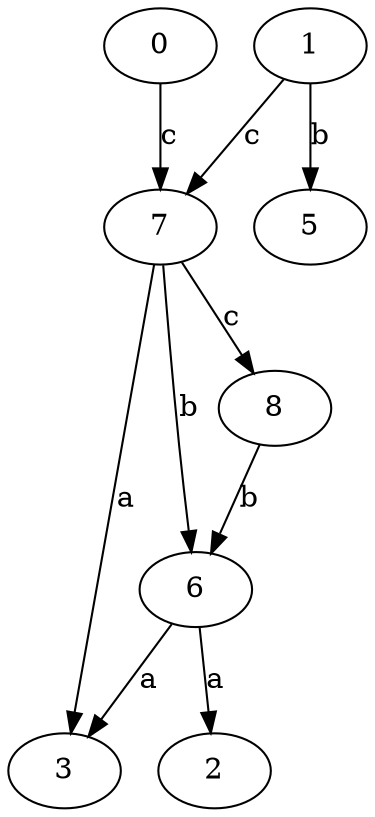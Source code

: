 strict digraph  {
2;
0;
3;
5;
6;
1;
7;
8;
0 -> 7  [label=c];
6 -> 2  [label=a];
6 -> 3  [label=a];
1 -> 5  [label=b];
1 -> 7  [label=c];
7 -> 3  [label=a];
7 -> 6  [label=b];
7 -> 8  [label=c];
8 -> 6  [label=b];
}
